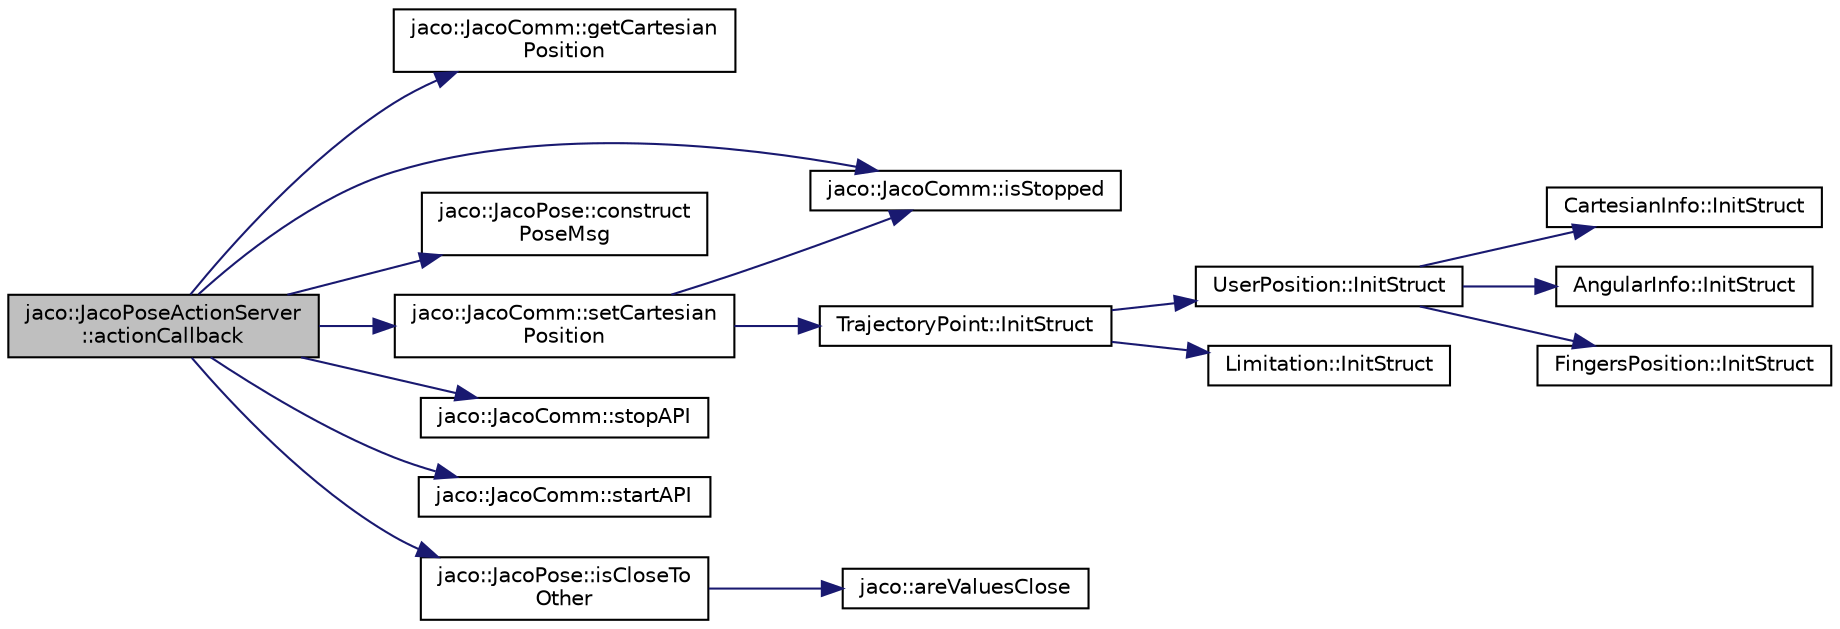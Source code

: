digraph "jaco::JacoPoseActionServer::actionCallback"
{
  edge [fontname="Helvetica",fontsize="10",labelfontname="Helvetica",labelfontsize="10"];
  node [fontname="Helvetica",fontsize="10",shape=record];
  rankdir="LR";
  Node1 [label="jaco::JacoPoseActionServer\l::actionCallback",height=0.2,width=0.4,color="black", fillcolor="grey75", style="filled", fontcolor="black"];
  Node1 -> Node2 [color="midnightblue",fontsize="10",style="solid"];
  Node2 [label="jaco::JacoComm::getCartesian\lPosition",height=0.2,width=0.4,color="black", fillcolor="white", style="filled",URL="$classjaco_1_1_jaco_comm.html#a855bbefed2093d0d0cc7763eb7306a0b",tooltip="API call to obtain the current cartesian position of the arm. "];
  Node1 -> Node3 [color="midnightblue",fontsize="10",style="solid"];
  Node3 [label="jaco::JacoComm::isStopped",height=0.2,width=0.4,color="black", fillcolor="white", style="filled",URL="$classjaco_1_1_jaco_comm.html#a872b8033cda5a9fe4ccdca2e89aa03d1"];
  Node1 -> Node4 [color="midnightblue",fontsize="10",style="solid"];
  Node4 [label="jaco::JacoPose::construct\lPoseMsg",height=0.2,width=0.4,color="black", fillcolor="white", style="filled",URL="$classjaco_1_1_jaco_pose.html#a9f2e68a94240e365afefd84d92f5a132"];
  Node1 -> Node5 [color="midnightblue",fontsize="10",style="solid"];
  Node5 [label="jaco::JacoComm::setCartesian\lPosition",height=0.2,width=0.4,color="black", fillcolor="white", style="filled",URL="$classjaco_1_1_jaco_comm.html#a7a7375d2609c81f0a03974b06ca07be0",tooltip="Sends a cartesian coordinate trajectory to the Jaco arm. "];
  Node5 -> Node3 [color="midnightblue",fontsize="10",style="solid"];
  Node5 -> Node6 [color="midnightblue",fontsize="10",style="solid"];
  Node6 [label="TrajectoryPoint::InitStruct",height=0.2,width=0.4,color="black", fillcolor="white", style="filled",URL="$struct_trajectory_point.html#a1a9f12ad88f5011c6a4644792fa67f99"];
  Node6 -> Node7 [color="midnightblue",fontsize="10",style="solid"];
  Node7 [label="UserPosition::InitStruct",height=0.2,width=0.4,color="black", fillcolor="white", style="filled",URL="$struct_user_position.html#ad682f9be07fa2307028f86624ded2958"];
  Node7 -> Node8 [color="midnightblue",fontsize="10",style="solid"];
  Node8 [label="CartesianInfo::InitStruct",height=0.2,width=0.4,color="black", fillcolor="white", style="filled",URL="$struct_cartesian_info.html#a6d47623939d86124525ab4c8f7a2b8e9"];
  Node7 -> Node9 [color="midnightblue",fontsize="10",style="solid"];
  Node9 [label="AngularInfo::InitStruct",height=0.2,width=0.4,color="black", fillcolor="white", style="filled",URL="$struct_angular_info.html#a092156b3e0e6cb657ed4bb2f6b15a9f0"];
  Node7 -> Node10 [color="midnightblue",fontsize="10",style="solid"];
  Node10 [label="FingersPosition::InitStruct",height=0.2,width=0.4,color="black", fillcolor="white", style="filled",URL="$struct_fingers_position.html#a2d958923675995d54d56e59f8549495d"];
  Node6 -> Node11 [color="midnightblue",fontsize="10",style="solid"];
  Node11 [label="Limitation::InitStruct",height=0.2,width=0.4,color="black", fillcolor="white", style="filled",URL="$struct_limitation.html#a098f4ee5d0eb6baf844ff3164f1a20f6"];
  Node1 -> Node12 [color="midnightblue",fontsize="10",style="solid"];
  Node12 [label="jaco::JacoComm::stopAPI",height=0.2,width=0.4,color="black", fillcolor="white", style="filled",URL="$classjaco_1_1_jaco_comm.html#a54862830cd6414ae3ae48e46e54bf798"];
  Node1 -> Node13 [color="midnightblue",fontsize="10",style="solid"];
  Node13 [label="jaco::JacoComm::startAPI",height=0.2,width=0.4,color="black", fillcolor="white", style="filled",URL="$classjaco_1_1_jaco_comm.html#a6b2a1fabc4e6c30da42c9a5e26757398"];
  Node1 -> Node14 [color="midnightblue",fontsize="10",style="solid"];
  Node14 [label="jaco::JacoPose::isCloseTo\lOther",height=0.2,width=0.4,color="black", fillcolor="white", style="filled",URL="$classjaco_1_1_jaco_pose.html#aed0e2dcb5cc3bc8315a2988bba51d513"];
  Node14 -> Node15 [color="midnightblue",fontsize="10",style="solid"];
  Node15 [label="jaco::areValuesClose",height=0.2,width=0.4,color="black", fillcolor="white", style="filled",URL="$namespacejaco.html#a09e679eeb93252a2cf092b064e724125"];
}
